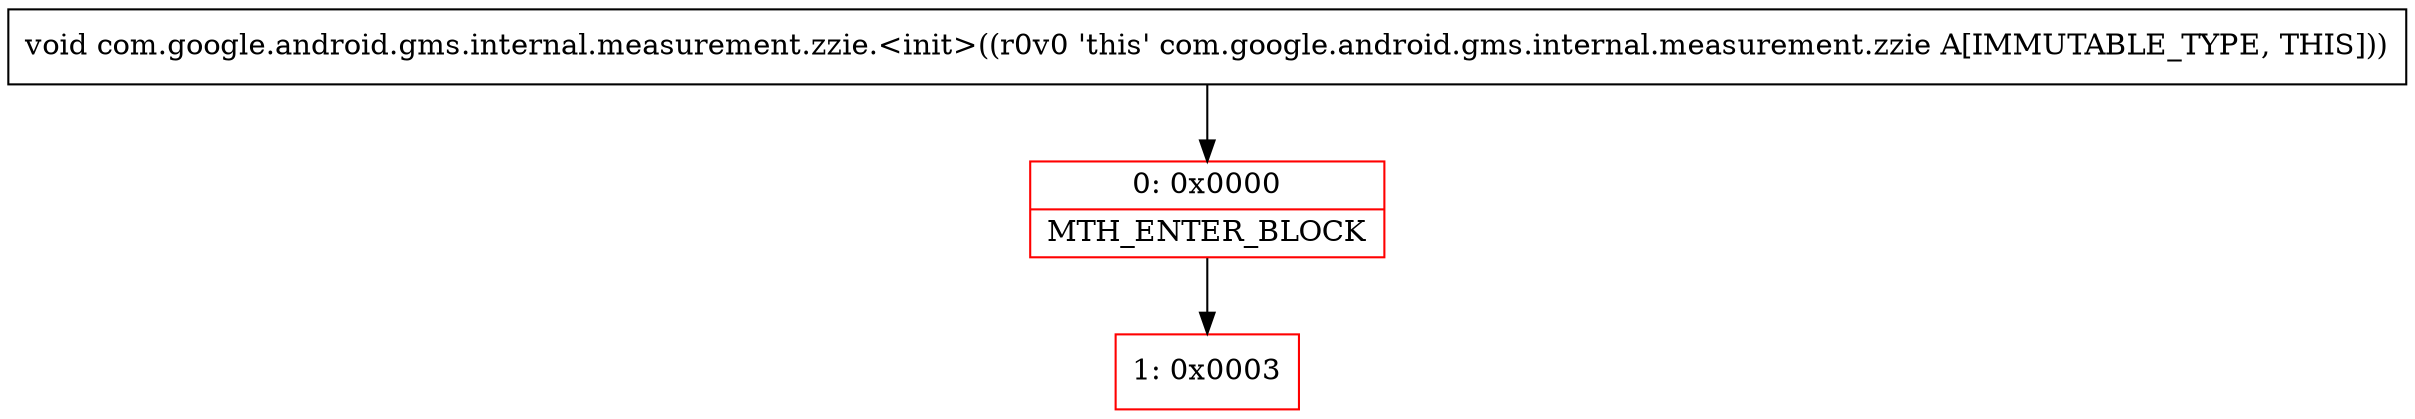 digraph "CFG forcom.google.android.gms.internal.measurement.zzie.\<init\>()V" {
subgraph cluster_Region_964178334 {
label = "R(0)";
node [shape=record,color=blue];
}
Node_0 [shape=record,color=red,label="{0\:\ 0x0000|MTH_ENTER_BLOCK\l}"];
Node_1 [shape=record,color=red,label="{1\:\ 0x0003}"];
MethodNode[shape=record,label="{void com.google.android.gms.internal.measurement.zzie.\<init\>((r0v0 'this' com.google.android.gms.internal.measurement.zzie A[IMMUTABLE_TYPE, THIS])) }"];
MethodNode -> Node_0;
Node_0 -> Node_1;
}

